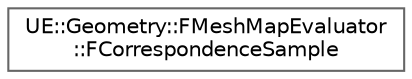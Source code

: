 digraph "Graphical Class Hierarchy"
{
 // INTERACTIVE_SVG=YES
 // LATEX_PDF_SIZE
  bgcolor="transparent";
  edge [fontname=Helvetica,fontsize=10,labelfontname=Helvetica,labelfontsize=10];
  node [fontname=Helvetica,fontsize=10,shape=box,height=0.2,width=0.4];
  rankdir="LR";
  Node0 [id="Node000000",label="UE::Geometry::FMeshMapEvaluator\l::FCorrespondenceSample",height=0.2,width=0.4,color="grey40", fillcolor="white", style="filled",URL="$d4/d6d/structUE_1_1Geometry_1_1FMeshMapEvaluator_1_1FCorrespondenceSample.html",tooltip="Detail to target mesh correspondence sample."];
}
